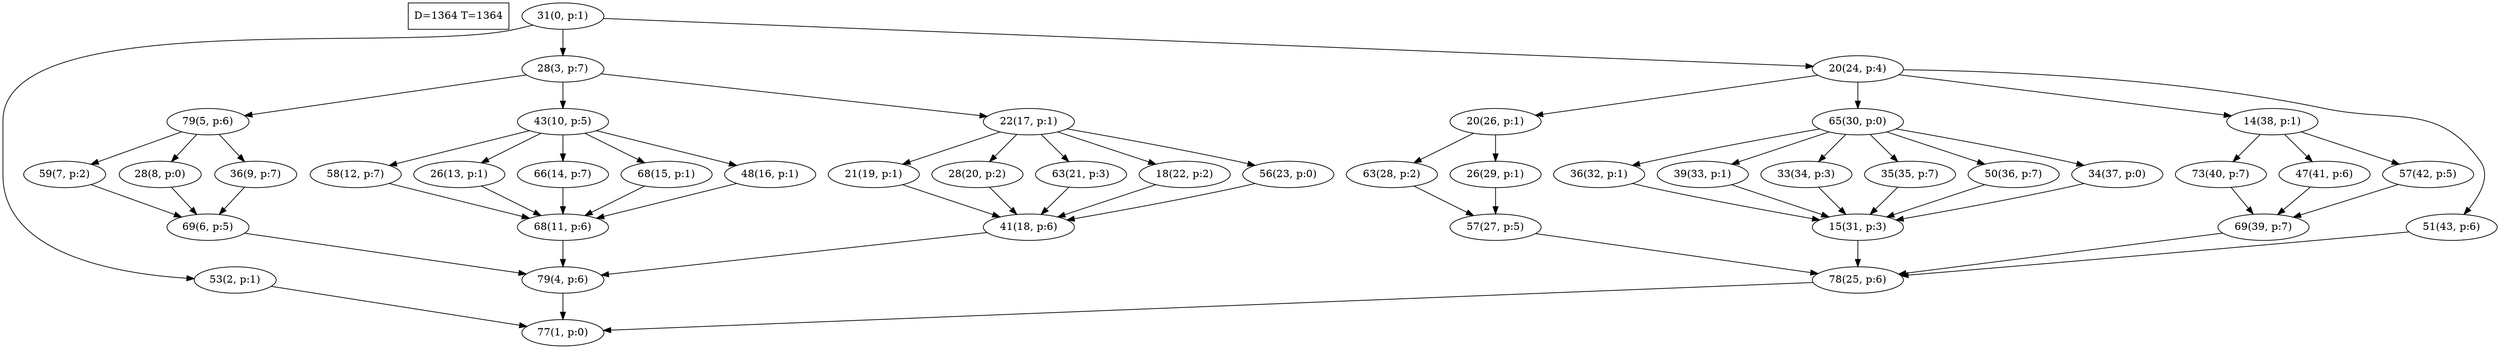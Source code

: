 digraph Task {
i [shape=box, label="D=1364 T=1364"]; 
0 [label="31(0, p:1)"];
1 [label="77(1, p:0)"];
2 [label="53(2, p:1)"];
3 [label="28(3, p:7)"];
4 [label="79(4, p:6)"];
5 [label="79(5, p:6)"];
6 [label="69(6, p:5)"];
7 [label="59(7, p:2)"];
8 [label="28(8, p:0)"];
9 [label="36(9, p:7)"];
10 [label="43(10, p:5)"];
11 [label="68(11, p:6)"];
12 [label="58(12, p:7)"];
13 [label="26(13, p:1)"];
14 [label="66(14, p:7)"];
15 [label="68(15, p:1)"];
16 [label="48(16, p:1)"];
17 [label="22(17, p:1)"];
18 [label="41(18, p:6)"];
19 [label="21(19, p:1)"];
20 [label="28(20, p:2)"];
21 [label="63(21, p:3)"];
22 [label="18(22, p:2)"];
23 [label="56(23, p:0)"];
24 [label="20(24, p:4)"];
25 [label="78(25, p:6)"];
26 [label="20(26, p:1)"];
27 [label="57(27, p:5)"];
28 [label="63(28, p:2)"];
29 [label="26(29, p:1)"];
30 [label="65(30, p:0)"];
31 [label="15(31, p:3)"];
32 [label="36(32, p:1)"];
33 [label="39(33, p:1)"];
34 [label="33(34, p:3)"];
35 [label="35(35, p:7)"];
36 [label="50(36, p:7)"];
37 [label="34(37, p:0)"];
38 [label="14(38, p:1)"];
39 [label="69(39, p:7)"];
40 [label="73(40, p:7)"];
41 [label="47(41, p:6)"];
42 [label="57(42, p:5)"];
43 [label="51(43, p:6)"];
0 -> 2;
0 -> 3;
0 -> 24;
2 -> 1;
3 -> 5;
3 -> 10;
3 -> 17;
4 -> 1;
5 -> 7;
5 -> 8;
5 -> 9;
6 -> 4;
7 -> 6;
8 -> 6;
9 -> 6;
10 -> 12;
10 -> 13;
10 -> 14;
10 -> 15;
10 -> 16;
11 -> 4;
12 -> 11;
13 -> 11;
14 -> 11;
15 -> 11;
16 -> 11;
17 -> 19;
17 -> 20;
17 -> 21;
17 -> 22;
17 -> 23;
18 -> 4;
19 -> 18;
20 -> 18;
21 -> 18;
22 -> 18;
23 -> 18;
24 -> 26;
24 -> 30;
24 -> 38;
24 -> 43;
25 -> 1;
26 -> 28;
26 -> 29;
27 -> 25;
28 -> 27;
29 -> 27;
30 -> 32;
30 -> 33;
30 -> 34;
30 -> 35;
30 -> 36;
30 -> 37;
31 -> 25;
32 -> 31;
33 -> 31;
34 -> 31;
35 -> 31;
36 -> 31;
37 -> 31;
38 -> 40;
38 -> 41;
38 -> 42;
39 -> 25;
40 -> 39;
41 -> 39;
42 -> 39;
43 -> 25;
}